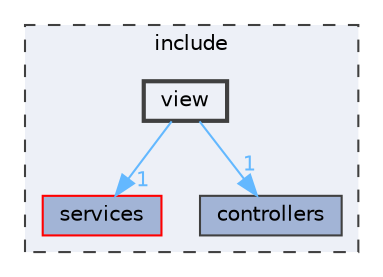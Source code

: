 digraph "view"
{
 // LATEX_PDF_SIZE
  bgcolor="transparent";
  edge [fontname=Helvetica,fontsize=10,labelfontname=Helvetica,labelfontsize=10];
  node [fontname=Helvetica,fontsize=10,shape=box,height=0.2,width=0.4];
  compound=true
  subgraph clusterdir_d44c64559bbebec7f509842c48db8b23 {
    graph [ bgcolor="#edf0f7", pencolor="grey25", label="include", fontname=Helvetica,fontsize=10 style="filled,dashed", URL="dir_d44c64559bbebec7f509842c48db8b23.html",tooltip=""]
  dir_8e7f98560e81747745b578423924064a [label="services", fillcolor="#a2b4d6", color="red", style="filled", URL="dir_8e7f98560e81747745b578423924064a.html",tooltip=""];
  dir_dea71a51519bb9f37f984497651ee8e6 [label="controllers", fillcolor="#a2b4d6", color="grey25", style="filled", URL="dir_dea71a51519bb9f37f984497651ee8e6.html",tooltip=""];
  dir_d03cbfd2f64df20252359f4b8046046f [label="view", fillcolor="#edf0f7", color="grey25", style="filled,bold", URL="dir_d03cbfd2f64df20252359f4b8046046f.html",tooltip=""];
  }
  dir_d03cbfd2f64df20252359f4b8046046f->dir_8e7f98560e81747745b578423924064a [headlabel="1", labeldistance=1.5 headhref="dir_000005_000004.html" href="dir_000005_000004.html" color="steelblue1" fontcolor="steelblue1"];
  dir_d03cbfd2f64df20252359f4b8046046f->dir_dea71a51519bb9f37f984497651ee8e6 [headlabel="1", labeldistance=1.5 headhref="dir_000005_000001.html" href="dir_000005_000001.html" color="steelblue1" fontcolor="steelblue1"];
}

